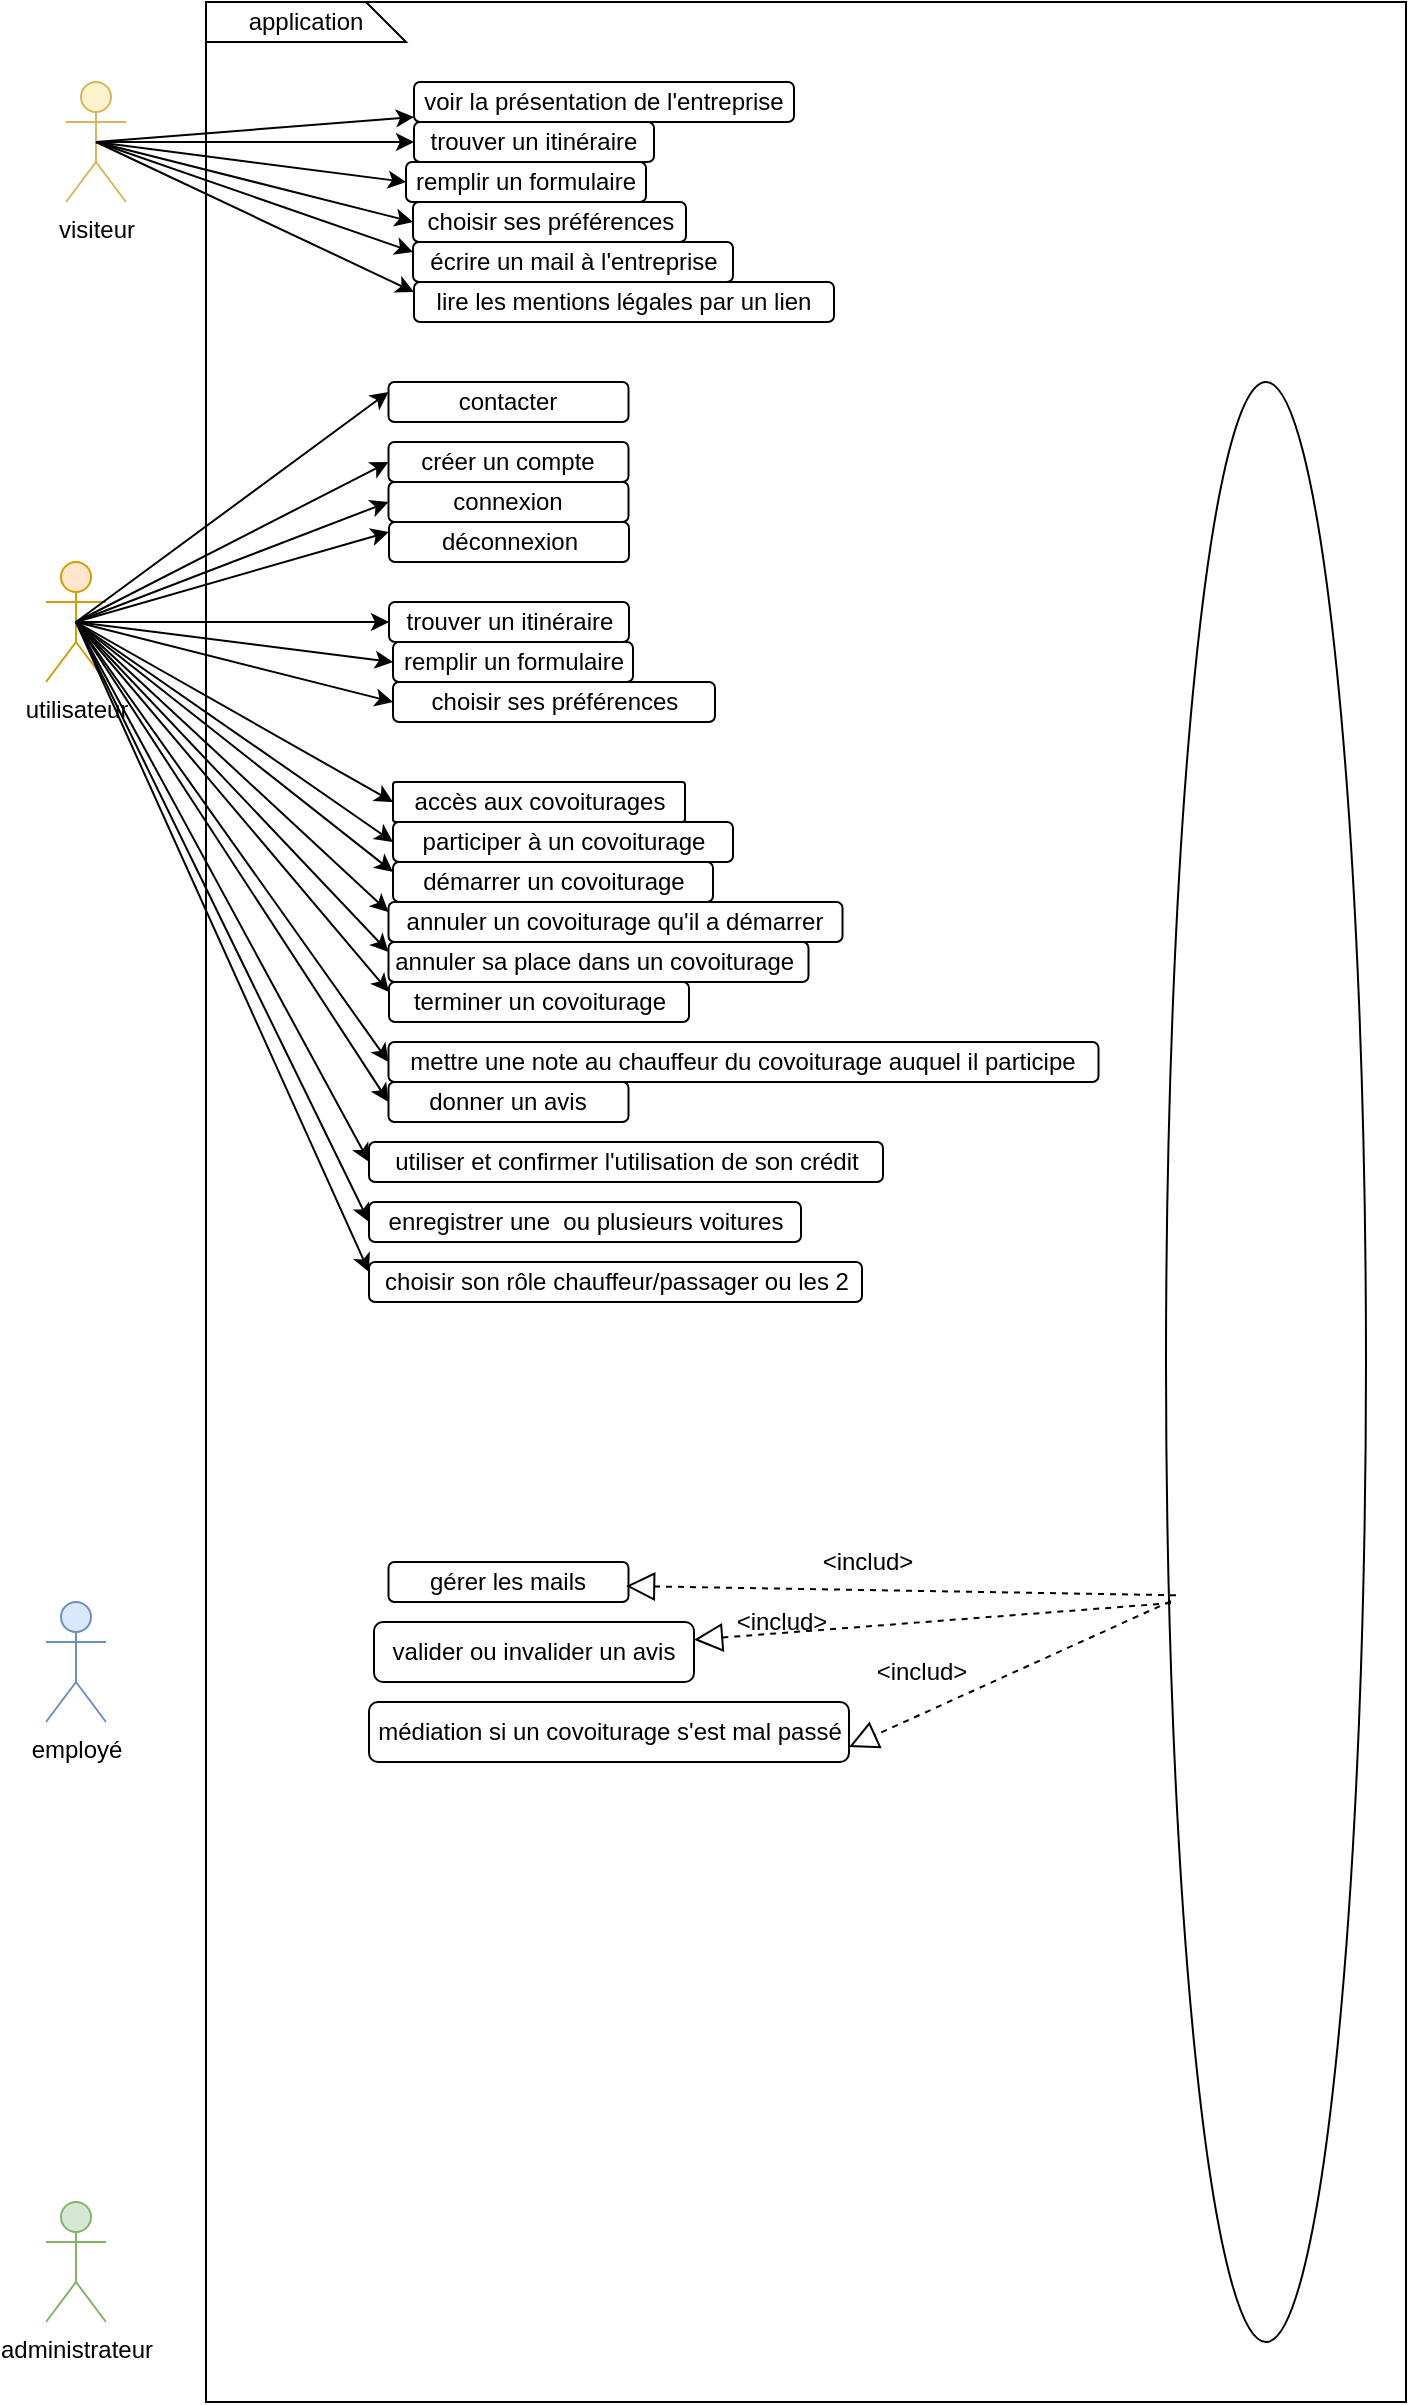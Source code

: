 <mxfile version="26.0.6">
  <diagram name="Page-1" id="_enJAcIwX7tWnG5SBYwF">
    <mxGraphModel dx="880" dy="460" grid="1" gridSize="10" guides="1" tooltips="1" connect="1" arrows="1" fold="1" page="1" pageScale="1" pageWidth="827" pageHeight="1169" math="0" shadow="0">
      <root>
        <mxCell id="0" />
        <mxCell id="1" parent="0" />
        <mxCell id="Cdu9qTmXXRXPG9ns2q6v-1" value="" style="rounded=0;whiteSpace=wrap;html=1;" parent="1" vertex="1">
          <mxGeometry x="120" y="120" width="600" height="1200" as="geometry" />
        </mxCell>
        <mxCell id="Cdu9qTmXXRXPG9ns2q6v-2" value="visiteur" style="shape=umlActor;verticalLabelPosition=bottom;verticalAlign=top;html=1;outlineConnect=0;fillColor=#fff2cc;strokeColor=#d6b656;" parent="1" vertex="1">
          <mxGeometry x="50" y="160" width="30" height="60" as="geometry" />
        </mxCell>
        <mxCell id="Cdu9qTmXXRXPG9ns2q6v-3" value="" style="endArrow=classic;html=1;rounded=0;exitX=0.5;exitY=0.5;exitDx=0;exitDy=0;exitPerimeter=0;" parent="1" source="Cdu9qTmXXRXPG9ns2q6v-2" target="Cdu9qTmXXRXPG9ns2q6v-4" edge="1">
          <mxGeometry width="50" height="50" relative="1" as="geometry">
            <mxPoint x="390" y="210" as="sourcePoint" />
            <mxPoint x="250" y="180" as="targetPoint" />
          </mxGeometry>
        </mxCell>
        <mxCell id="Cdu9qTmXXRXPG9ns2q6v-4" value="voir la présentation de l&#39;entreprise" style="rounded=1;whiteSpace=wrap;html=1;" parent="1" vertex="1">
          <mxGeometry x="224" y="160" width="190" height="20" as="geometry" />
        </mxCell>
        <mxCell id="Cdu9qTmXXRXPG9ns2q6v-8" value="trouver un itinéraire" style="rounded=1;whiteSpace=wrap;html=1;" parent="1" vertex="1">
          <mxGeometry x="224" y="180" width="120" height="20" as="geometry" />
        </mxCell>
        <mxCell id="Cdu9qTmXXRXPG9ns2q6v-9" value="écrire un mail à l&#39;entreprise" style="rounded=1;whiteSpace=wrap;html=1;" parent="1" vertex="1">
          <mxGeometry x="223.5" y="240" width="160" height="20" as="geometry" />
        </mxCell>
        <mxCell id="Cdu9qTmXXRXPG9ns2q6v-12" value="lire les mentions légales par un lien" style="whiteSpace=wrap;html=1;rounded=1;" parent="1" vertex="1">
          <mxGeometry x="224" y="260" width="210" height="20" as="geometry" />
        </mxCell>
        <mxCell id="Cdu9qTmXXRXPG9ns2q6v-14" value="" style="endArrow=classic;html=1;rounded=0;entryX=0;entryY=0.5;entryDx=0;entryDy=0;exitX=0.5;exitY=0.5;exitDx=0;exitDy=0;exitPerimeter=0;" parent="1" source="Cdu9qTmXXRXPG9ns2q6v-2" target="Cdu9qTmXXRXPG9ns2q6v-8" edge="1">
          <mxGeometry width="50" height="50" relative="1" as="geometry">
            <mxPoint x="390" y="360" as="sourcePoint" />
            <mxPoint x="440" y="310" as="targetPoint" />
          </mxGeometry>
        </mxCell>
        <mxCell id="Cdu9qTmXXRXPG9ns2q6v-16" value="" style="endArrow=classic;html=1;rounded=0;exitX=0.5;exitY=0.5;exitDx=0;exitDy=0;exitPerimeter=0;entryX=0;entryY=0.25;entryDx=0;entryDy=0;" parent="1" source="Cdu9qTmXXRXPG9ns2q6v-2" target="Cdu9qTmXXRXPG9ns2q6v-12" edge="1">
          <mxGeometry width="50" height="50" relative="1" as="geometry">
            <mxPoint x="390" y="360" as="sourcePoint" />
            <mxPoint x="440" y="310" as="targetPoint" />
          </mxGeometry>
        </mxCell>
        <mxCell id="Cdu9qTmXXRXPG9ns2q6v-17" value="" style="endArrow=classic;html=1;rounded=0;exitX=0.5;exitY=0.5;exitDx=0;exitDy=0;exitPerimeter=0;entryX=0;entryY=0.25;entryDx=0;entryDy=0;" parent="1" source="Cdu9qTmXXRXPG9ns2q6v-2" target="Cdu9qTmXXRXPG9ns2q6v-9" edge="1">
          <mxGeometry width="50" height="50" relative="1" as="geometry">
            <mxPoint x="390" y="360" as="sourcePoint" />
            <mxPoint x="440" y="310" as="targetPoint" />
          </mxGeometry>
        </mxCell>
        <mxCell id="Cdu9qTmXXRXPG9ns2q6v-18" value="application" style="shape=card;whiteSpace=wrap;html=1;direction=south;" parent="1" vertex="1">
          <mxGeometry x="120" y="120" width="100" height="20" as="geometry" />
        </mxCell>
        <mxCell id="Cdu9qTmXXRXPG9ns2q6v-19" value="utilisateur" style="shape=umlActor;verticalLabelPosition=bottom;verticalAlign=top;html=1;outlineConnect=0;fillColor=#ffe6cc;strokeColor=#d79b00;" parent="1" vertex="1">
          <mxGeometry x="40" y="400" width="30" height="60" as="geometry" />
        </mxCell>
        <mxCell id="Cdu9qTmXXRXPG9ns2q6v-22" value="" style="ellipse;whiteSpace=wrap;html=1;direction=south;" parent="1" vertex="1">
          <mxGeometry x="600" y="310" width="100" height="980" as="geometry" />
        </mxCell>
        <mxCell id="Cdu9qTmXXRXPG9ns2q6v-23" value="connexion" style="rounded=1;whiteSpace=wrap;html=1;" parent="1" vertex="1">
          <mxGeometry x="211.25" y="360" width="120" height="20" as="geometry" />
        </mxCell>
        <mxCell id="Cdu9qTmXXRXPG9ns2q6v-26" value="déconnexion" style="rounded=1;whiteSpace=wrap;html=1;" parent="1" vertex="1">
          <mxGeometry x="211.5" y="380" width="120" height="20" as="geometry" />
        </mxCell>
        <mxCell id="Cdu9qTmXXRXPG9ns2q6v-27" value="accès aux covoiturages" style="rounded=1;whiteSpace=wrap;html=1;arcSize=7;" parent="1" vertex="1">
          <mxGeometry x="213.5" y="510" width="146" height="20" as="geometry" />
        </mxCell>
        <mxCell id="Cdu9qTmXXRXPG9ns2q6v-32" value="contacter" style="rounded=1;whiteSpace=wrap;html=1;" parent="1" vertex="1">
          <mxGeometry x="211.25" y="310" width="120" height="20" as="geometry" />
        </mxCell>
        <mxCell id="Cdu9qTmXXRXPG9ns2q6v-33" value="trouver un itinéraire" style="rounded=1;whiteSpace=wrap;html=1;" parent="1" vertex="1">
          <mxGeometry x="211.5" y="420" width="120" height="20" as="geometry" />
        </mxCell>
        <mxCell id="Cdu9qTmXXRXPG9ns2q6v-34" value="participer à un covoiturage" style="rounded=1;whiteSpace=wrap;html=1;" parent="1" vertex="1">
          <mxGeometry x="213.5" y="530" width="170" height="20" as="geometry" />
        </mxCell>
        <mxCell id="Cdu9qTmXXRXPG9ns2q6v-35" style="edgeStyle=orthogonalEdgeStyle;rounded=0;orthogonalLoop=1;jettySize=auto;html=1;exitX=0.5;exitY=1;exitDx=0;exitDy=0;" parent="1" source="Cdu9qTmXXRXPG9ns2q6v-8" target="Cdu9qTmXXRXPG9ns2q6v-8" edge="1">
          <mxGeometry relative="1" as="geometry" />
        </mxCell>
        <mxCell id="Cdu9qTmXXRXPG9ns2q6v-36" value="donner un avis" style="rounded=1;whiteSpace=wrap;html=1;" parent="1" vertex="1">
          <mxGeometry x="211.25" y="660" width="120" height="20" as="geometry" />
        </mxCell>
        <mxCell id="Cdu9qTmXXRXPG9ns2q6v-37" value="mettre une note au chauffeur du covoiturage auquel il participe" style="rounded=1;whiteSpace=wrap;html=1;" parent="1" vertex="1">
          <mxGeometry x="211.25" y="640" width="355" height="20" as="geometry" />
        </mxCell>
        <mxCell id="Cdu9qTmXXRXPG9ns2q6v-38" value="choisir ses préférences" style="rounded=1;whiteSpace=wrap;html=1;" parent="1" vertex="1">
          <mxGeometry x="213.5" y="460" width="161" height="20" as="geometry" />
        </mxCell>
        <mxCell id="Cdu9qTmXXRXPG9ns2q6v-39" value="créer un compte" style="rounded=1;whiteSpace=wrap;html=1;" parent="1" vertex="1">
          <mxGeometry x="211.25" y="340" width="120" height="20" as="geometry" />
        </mxCell>
        <mxCell id="Cdu9qTmXXRXPG9ns2q6v-40" value="démarrer un covoiturage" style="rounded=1;whiteSpace=wrap;html=1;" parent="1" vertex="1">
          <mxGeometry x="213.5" y="550" width="160" height="20" as="geometry" />
        </mxCell>
        <mxCell id="Cdu9qTmXXRXPG9ns2q6v-41" value="annuler un covoiturage qu&#39;il a démarrer" style="rounded=1;whiteSpace=wrap;html=1;" parent="1" vertex="1">
          <mxGeometry x="211.25" y="570" width="227" height="20" as="geometry" />
        </mxCell>
        <mxCell id="Cdu9qTmXXRXPG9ns2q6v-42" value="terminer un covoiturage" style="rounded=1;whiteSpace=wrap;html=1;" parent="1" vertex="1">
          <mxGeometry x="211.5" y="610" width="150" height="20" as="geometry" />
        </mxCell>
        <mxCell id="Cdu9qTmXXRXPG9ns2q6v-43" value="utiliser et confirmer l&#39;utilisation de son crédit" style="rounded=1;whiteSpace=wrap;html=1;" parent="1" vertex="1">
          <mxGeometry x="201.5" y="690" width="257" height="20" as="geometry" />
        </mxCell>
        <mxCell id="Cdu9qTmXXRXPG9ns2q6v-44" value="enregistrer une&amp;nbsp; ou plusieurs voitures" style="rounded=1;whiteSpace=wrap;html=1;" parent="1" vertex="1">
          <mxGeometry x="201.5" y="720" width="216" height="20" as="geometry" />
        </mxCell>
        <mxCell id="Cdu9qTmXXRXPG9ns2q6v-45" value="annuler sa place dans un covoiturage&amp;nbsp;" style="rounded=1;whiteSpace=wrap;html=1;" parent="1" vertex="1">
          <mxGeometry x="211.25" y="590" width="210" height="20" as="geometry" />
        </mxCell>
        <mxCell id="Cdu9qTmXXRXPG9ns2q6v-46" value="employé" style="shape=umlActor;verticalLabelPosition=bottom;verticalAlign=top;html=1;outlineConnect=0;fillColor=#dae8fc;strokeColor=#6c8ebf;" parent="1" vertex="1">
          <mxGeometry x="40" y="920" width="30" height="60" as="geometry" />
        </mxCell>
        <mxCell id="Cdu9qTmXXRXPG9ns2q6v-47" value="gérer les mails" style="rounded=1;whiteSpace=wrap;html=1;" parent="1" vertex="1">
          <mxGeometry x="211.25" y="900" width="120" height="20" as="geometry" />
        </mxCell>
        <mxCell id="Cdu9qTmXXRXPG9ns2q6v-48" value="valider ou invalider un avis" style="rounded=1;whiteSpace=wrap;html=1;" parent="1" vertex="1">
          <mxGeometry x="204" y="930" width="160" height="30" as="geometry" />
        </mxCell>
        <mxCell id="Cdu9qTmXXRXPG9ns2q6v-49" value="médiation si un covoiturage s&#39;est mal passé" style="rounded=1;whiteSpace=wrap;html=1;" parent="1" vertex="1">
          <mxGeometry x="201.5" y="970" width="240" height="30" as="geometry" />
        </mxCell>
        <mxCell id="Cdu9qTmXXRXPG9ns2q6v-50" value="administrateur" style="shape=umlActor;verticalLabelPosition=bottom;verticalAlign=top;html=1;outlineConnect=0;fillColor=#d5e8d4;strokeColor=#82b366;" parent="1" vertex="1">
          <mxGeometry x="40" y="1220" width="30" height="60" as="geometry" />
        </mxCell>
        <mxCell id="Cdu9qTmXXRXPG9ns2q6v-51" value="choisir son rôle chauffeur/passager ou les 2" style="rounded=1;whiteSpace=wrap;html=1;" parent="1" vertex="1">
          <mxGeometry x="201.5" y="750" width="246.5" height="20" as="geometry" />
        </mxCell>
        <mxCell id="Cdu9qTmXXRXPG9ns2q6v-52" value="remplir un formulaire" style="rounded=1;whiteSpace=wrap;html=1;" parent="1" vertex="1">
          <mxGeometry x="213.5" y="440" width="120" height="20" as="geometry" />
        </mxCell>
        <mxCell id="Cdu9qTmXXRXPG9ns2q6v-55" value="" style="endArrow=classic;html=1;rounded=0;exitX=0.5;exitY=0.5;exitDx=0;exitDy=0;exitPerimeter=0;entryX=0;entryY=0.5;entryDx=0;entryDy=0;" parent="1" source="Cdu9qTmXXRXPG9ns2q6v-19" target="Cdu9qTmXXRXPG9ns2q6v-33" edge="1">
          <mxGeometry width="50" height="50" relative="1" as="geometry">
            <mxPoint x="133.5" y="475" as="sourcePoint" />
            <mxPoint x="183.5" y="425" as="targetPoint" />
          </mxGeometry>
        </mxCell>
        <mxCell id="Cdu9qTmXXRXPG9ns2q6v-56" value="" style="endArrow=classic;html=1;rounded=0;exitX=0.5;exitY=0.5;exitDx=0;exitDy=0;exitPerimeter=0;entryX=0;entryY=0.25;entryDx=0;entryDy=0;" parent="1" source="Cdu9qTmXXRXPG9ns2q6v-19" target="Cdu9qTmXXRXPG9ns2q6v-26" edge="1">
          <mxGeometry width="50" height="50" relative="1" as="geometry">
            <mxPoint x="134" y="455" as="sourcePoint" />
            <mxPoint x="184" y="405" as="targetPoint" />
          </mxGeometry>
        </mxCell>
        <mxCell id="Cdu9qTmXXRXPG9ns2q6v-57" value="" style="endArrow=classic;html=1;rounded=0;entryX=0;entryY=0.5;entryDx=0;entryDy=0;exitX=0.5;exitY=0.5;exitDx=0;exitDy=0;exitPerimeter=0;" parent="1" source="Cdu9qTmXXRXPG9ns2q6v-19" target="Cdu9qTmXXRXPG9ns2q6v-23" edge="1">
          <mxGeometry width="50" height="50" relative="1" as="geometry">
            <mxPoint x="60" y="435" as="sourcePoint" />
            <mxPoint x="110" y="385" as="targetPoint" />
          </mxGeometry>
        </mxCell>
        <mxCell id="Cdu9qTmXXRXPG9ns2q6v-58" value="" style="endArrow=classic;html=1;rounded=0;exitX=0.5;exitY=0.5;exitDx=0;exitDy=0;exitPerimeter=0;entryX=0;entryY=0.25;entryDx=0;entryDy=0;" parent="1" source="Cdu9qTmXXRXPG9ns2q6v-19" target="Cdu9qTmXXRXPG9ns2q6v-32" edge="1">
          <mxGeometry width="50" height="50" relative="1" as="geometry">
            <mxPoint x="130" y="380" as="sourcePoint" />
            <mxPoint x="180" y="330" as="targetPoint" />
          </mxGeometry>
        </mxCell>
        <mxCell id="Cdu9qTmXXRXPG9ns2q6v-59" value="" style="endArrow=classic;html=1;rounded=0;exitX=0.5;exitY=0.5;exitDx=0;exitDy=0;exitPerimeter=0;entryX=0;entryY=0.5;entryDx=0;entryDy=0;" parent="1" source="Cdu9qTmXXRXPG9ns2q6v-19" target="Cdu9qTmXXRXPG9ns2q6v-39" edge="1">
          <mxGeometry width="50" height="50" relative="1" as="geometry">
            <mxPoint x="120" y="410" as="sourcePoint" />
            <mxPoint x="170" y="360" as="targetPoint" />
          </mxGeometry>
        </mxCell>
        <mxCell id="Cdu9qTmXXRXPG9ns2q6v-61" value="" style="endArrow=classic;html=1;rounded=0;exitX=0.5;exitY=0.5;exitDx=0;exitDy=0;exitPerimeter=0;entryX=0;entryY=0.5;entryDx=0;entryDy=0;" parent="1" source="Cdu9qTmXXRXPG9ns2q6v-19" target="Cdu9qTmXXRXPG9ns2q6v-52" edge="1">
          <mxGeometry width="50" height="50" relative="1" as="geometry">
            <mxPoint x="390" y="580" as="sourcePoint" />
            <mxPoint x="440" y="530" as="targetPoint" />
          </mxGeometry>
        </mxCell>
        <mxCell id="Cdu9qTmXXRXPG9ns2q6v-62" value="" style="endArrow=classic;html=1;rounded=0;exitX=0.5;exitY=0.5;exitDx=0;exitDy=0;exitPerimeter=0;entryX=0;entryY=0.5;entryDx=0;entryDy=0;" parent="1" source="Cdu9qTmXXRXPG9ns2q6v-19" target="Cdu9qTmXXRXPG9ns2q6v-27" edge="1">
          <mxGeometry width="50" height="50" relative="1" as="geometry">
            <mxPoint x="140" y="510" as="sourcePoint" />
            <mxPoint x="180" y="470" as="targetPoint" />
          </mxGeometry>
        </mxCell>
        <mxCell id="Cdu9qTmXXRXPG9ns2q6v-65" value="" style="endArrow=classic;html=1;rounded=0;exitX=0.5;exitY=0.5;exitDx=0;exitDy=0;exitPerimeter=0;entryX=0;entryY=0.5;entryDx=0;entryDy=0;" parent="1" source="Cdu9qTmXXRXPG9ns2q6v-19" target="Cdu9qTmXXRXPG9ns2q6v-38" edge="1">
          <mxGeometry width="50" height="50" relative="1" as="geometry">
            <mxPoint x="140" y="560" as="sourcePoint" />
            <mxPoint x="190" y="510" as="targetPoint" />
          </mxGeometry>
        </mxCell>
        <mxCell id="Cdu9qTmXXRXPG9ns2q6v-66" value="" style="endArrow=classic;html=1;rounded=0;entryX=0;entryY=0.5;entryDx=0;entryDy=0;exitX=0.5;exitY=0.5;exitDx=0;exitDy=0;exitPerimeter=0;" parent="1" source="Cdu9qTmXXRXPG9ns2q6v-19" target="Cdu9qTmXXRXPG9ns2q6v-36" edge="1">
          <mxGeometry width="50" height="50" relative="1" as="geometry">
            <mxPoint x="60" y="430" as="sourcePoint" />
            <mxPoint x="190" y="510" as="targetPoint" />
          </mxGeometry>
        </mxCell>
        <mxCell id="Cdu9qTmXXRXPG9ns2q6v-68" value="" style="endArrow=classic;html=1;rounded=0;exitX=0.5;exitY=0.5;exitDx=0;exitDy=0;exitPerimeter=0;entryX=0;entryY=0.5;entryDx=0;entryDy=0;" parent="1" source="Cdu9qTmXXRXPG9ns2q6v-19" target="Cdu9qTmXXRXPG9ns2q6v-34" edge="1">
          <mxGeometry width="50" height="50" relative="1" as="geometry">
            <mxPoint x="150" y="540" as="sourcePoint" />
            <mxPoint x="200" y="490" as="targetPoint" />
          </mxGeometry>
        </mxCell>
        <mxCell id="Cdu9qTmXXRXPG9ns2q6v-69" value="" style="endArrow=classic;html=1;rounded=0;exitX=0.5;exitY=0.5;exitDx=0;exitDy=0;exitPerimeter=0;entryX=0;entryY=0.5;entryDx=0;entryDy=0;" parent="1" source="Cdu9qTmXXRXPG9ns2q6v-19" target="Cdu9qTmXXRXPG9ns2q6v-37" edge="1">
          <mxGeometry width="50" height="50" relative="1" as="geometry">
            <mxPoint x="130" y="600" as="sourcePoint" />
            <mxPoint x="180" y="550" as="targetPoint" />
          </mxGeometry>
        </mxCell>
        <mxCell id="Cdu9qTmXXRXPG9ns2q6v-71" value="" style="endArrow=classic;html=1;rounded=0;exitX=0.5;exitY=0.5;exitDx=0;exitDy=0;exitPerimeter=0;entryX=0;entryY=0.25;entryDx=0;entryDy=0;" parent="1" source="Cdu9qTmXXRXPG9ns2q6v-19" target="Cdu9qTmXXRXPG9ns2q6v-40" edge="1">
          <mxGeometry width="50" height="50" relative="1" as="geometry">
            <mxPoint x="130" y="620" as="sourcePoint" />
            <mxPoint x="180" y="570" as="targetPoint" />
          </mxGeometry>
        </mxCell>
        <mxCell id="Cdu9qTmXXRXPG9ns2q6v-72" value="" style="endArrow=classic;html=1;rounded=0;exitX=0.5;exitY=0.5;exitDx=0;exitDy=0;exitPerimeter=0;entryX=0;entryY=0.25;entryDx=0;entryDy=0;" parent="1" source="Cdu9qTmXXRXPG9ns2q6v-19" target="Cdu9qTmXXRXPG9ns2q6v-41" edge="1">
          <mxGeometry width="50" height="50" relative="1" as="geometry">
            <mxPoint x="140" y="640" as="sourcePoint" />
            <mxPoint x="190" y="590" as="targetPoint" />
          </mxGeometry>
        </mxCell>
        <mxCell id="Cdu9qTmXXRXPG9ns2q6v-73" value="" style="endArrow=classic;html=1;rounded=0;exitX=0.5;exitY=0.5;exitDx=0;exitDy=0;exitPerimeter=0;entryX=0;entryY=0.25;entryDx=0;entryDy=0;" parent="1" source="Cdu9qTmXXRXPG9ns2q6v-19" target="Cdu9qTmXXRXPG9ns2q6v-45" edge="1">
          <mxGeometry width="50" height="50" relative="1" as="geometry">
            <mxPoint x="140" y="660" as="sourcePoint" />
            <mxPoint x="200" y="585" as="targetPoint" />
          </mxGeometry>
        </mxCell>
        <mxCell id="Cdu9qTmXXRXPG9ns2q6v-75" value="" style="endArrow=classic;html=1;rounded=0;exitX=0.5;exitY=0.5;exitDx=0;exitDy=0;exitPerimeter=0;entryX=0;entryY=0.25;entryDx=0;entryDy=0;" parent="1" source="Cdu9qTmXXRXPG9ns2q6v-19" target="Cdu9qTmXXRXPG9ns2q6v-42" edge="1">
          <mxGeometry width="50" height="50" relative="1" as="geometry">
            <mxPoint x="54.25" y="450" as="sourcePoint" />
            <mxPoint x="200" y="640" as="targetPoint" />
          </mxGeometry>
        </mxCell>
        <mxCell id="Cdu9qTmXXRXPG9ns2q6v-76" value="" style="endArrow=classic;html=1;rounded=0;entryX=0;entryY=0.5;entryDx=0;entryDy=0;exitX=0.5;exitY=0.5;exitDx=0;exitDy=0;exitPerimeter=0;" parent="1" source="Cdu9qTmXXRXPG9ns2q6v-19" target="Cdu9qTmXXRXPG9ns2q6v-43" edge="1">
          <mxGeometry width="50" height="50" relative="1" as="geometry">
            <mxPoint x="50" y="430" as="sourcePoint" />
            <mxPoint x="190" y="640" as="targetPoint" />
          </mxGeometry>
        </mxCell>
        <mxCell id="Cdu9qTmXXRXPG9ns2q6v-79" value="" style="endArrow=classic;html=1;rounded=0;exitX=0.5;exitY=0.5;exitDx=0;exitDy=0;exitPerimeter=0;entryX=0;entryY=0.5;entryDx=0;entryDy=0;" parent="1" source="Cdu9qTmXXRXPG9ns2q6v-19" target="Cdu9qTmXXRXPG9ns2q6v-44" edge="1">
          <mxGeometry width="50" height="50" relative="1" as="geometry">
            <mxPoint x="140" y="720" as="sourcePoint" />
            <mxPoint x="190" y="670" as="targetPoint" />
          </mxGeometry>
        </mxCell>
        <mxCell id="Cdu9qTmXXRXPG9ns2q6v-81" value="" style="endArrow=classic;html=1;rounded=0;entryX=0;entryY=0.25;entryDx=0;entryDy=0;exitX=0.5;exitY=0.5;exitDx=0;exitDy=0;exitPerimeter=0;" parent="1" source="Cdu9qTmXXRXPG9ns2q6v-19" target="Cdu9qTmXXRXPG9ns2q6v-51" edge="1">
          <mxGeometry width="50" height="50" relative="1" as="geometry">
            <mxPoint x="140" y="740" as="sourcePoint" />
            <mxPoint x="180" y="690" as="targetPoint" />
          </mxGeometry>
        </mxCell>
        <mxCell id="Cdu9qTmXXRXPG9ns2q6v-89" value="remplir un formulaire" style="rounded=1;whiteSpace=wrap;html=1;" parent="1" vertex="1">
          <mxGeometry x="220" y="200" width="120" height="20" as="geometry" />
        </mxCell>
        <mxCell id="Cdu9qTmXXRXPG9ns2q6v-90" value="choisir ses préférences" style="rounded=1;whiteSpace=wrap;html=1;" parent="1" vertex="1">
          <mxGeometry x="223.5" y="220" width="136.5" height="20" as="geometry" />
        </mxCell>
        <mxCell id="Cdu9qTmXXRXPG9ns2q6v-91" value="" style="endArrow=classic;html=1;rounded=0;exitX=0.5;exitY=0.5;exitDx=0;exitDy=0;exitPerimeter=0;" parent="1" source="Cdu9qTmXXRXPG9ns2q6v-2" edge="1">
          <mxGeometry width="50" height="50" relative="1" as="geometry">
            <mxPoint x="170" y="260" as="sourcePoint" />
            <mxPoint x="220" y="210" as="targetPoint" />
          </mxGeometry>
        </mxCell>
        <mxCell id="Cdu9qTmXXRXPG9ns2q6v-92" value="" style="endArrow=classic;html=1;rounded=0;exitX=0.5;exitY=0.5;exitDx=0;exitDy=0;exitPerimeter=0;entryX=0;entryY=0.5;entryDx=0;entryDy=0;" parent="1" source="Cdu9qTmXXRXPG9ns2q6v-2" target="Cdu9qTmXXRXPG9ns2q6v-90" edge="1">
          <mxGeometry width="50" height="50" relative="1" as="geometry">
            <mxPoint x="180" y="280" as="sourcePoint" />
            <mxPoint x="220" y="230" as="targetPoint" />
          </mxGeometry>
        </mxCell>
        <mxCell id="Cdu9qTmXXRXPG9ns2q6v-95" value="" style="endArrow=block;dashed=1;endFill=0;endSize=12;html=1;rounded=0;entryX=0.865;entryY=0.2;entryDx=0;entryDy=0;entryPerimeter=0;exitX=0.619;exitY=0.95;exitDx=0;exitDy=0;exitPerimeter=0;" parent="1" source="Cdu9qTmXXRXPG9ns2q6v-22" edge="1">
          <mxGeometry width="160" relative="1" as="geometry">
            <mxPoint x="600" y="915" as="sourcePoint" />
            <mxPoint x="330.0" y="912" as="targetPoint" />
          </mxGeometry>
        </mxCell>
        <mxCell id="Cdu9qTmXXRXPG9ns2q6v-96" value="&amp;lt;includ&amp;gt;" style="text;strokeColor=none;align=center;fillColor=none;html=1;verticalAlign=middle;whiteSpace=wrap;rounded=0;" parent="1" vertex="1">
          <mxGeometry x="421.25" y="890" width="60" height="20" as="geometry" />
        </mxCell>
        <mxCell id="Cdu9qTmXXRXPG9ns2q6v-99" value="" style="endArrow=block;dashed=1;endFill=0;endSize=12;html=1;rounded=0;exitX=0.623;exitY=0.975;exitDx=0;exitDy=0;exitPerimeter=0;" parent="1" source="Cdu9qTmXXRXPG9ns2q6v-22" target="Cdu9qTmXXRXPG9ns2q6v-48" edge="1">
          <mxGeometry width="160" relative="1" as="geometry">
            <mxPoint x="610" y="950" as="sourcePoint" />
            <mxPoint x="770" y="950" as="targetPoint" />
          </mxGeometry>
        </mxCell>
        <mxCell id="Cdu9qTmXXRXPG9ns2q6v-100" value="" style="endArrow=block;dashed=1;endFill=0;endSize=12;html=1;rounded=0;entryX=1;entryY=0.75;entryDx=0;entryDy=0;exitX=0.622;exitY=0.975;exitDx=0;exitDy=0;exitPerimeter=0;" parent="1" source="Cdu9qTmXXRXPG9ns2q6v-22" target="Cdu9qTmXXRXPG9ns2q6v-49" edge="1">
          <mxGeometry width="160" relative="1" as="geometry">
            <mxPoint x="620" y="960" as="sourcePoint" />
            <mxPoint x="780" y="960" as="targetPoint" />
          </mxGeometry>
        </mxCell>
        <mxCell id="Cdu9qTmXXRXPG9ns2q6v-102" value="&amp;lt;includ&amp;gt;" style="text;strokeColor=none;align=center;fillColor=none;html=1;verticalAlign=middle;whiteSpace=wrap;rounded=0;" parent="1" vertex="1">
          <mxGeometry x="378.25" y="920" width="60" height="20" as="geometry" />
        </mxCell>
        <mxCell id="Cdu9qTmXXRXPG9ns2q6v-103" value="&amp;lt;includ&amp;gt;" style="text;strokeColor=none;align=center;fillColor=none;html=1;verticalAlign=middle;whiteSpace=wrap;rounded=0;" parent="1" vertex="1">
          <mxGeometry x="448" y="950" width="60" height="10" as="geometry" />
        </mxCell>
      </root>
    </mxGraphModel>
  </diagram>
</mxfile>
